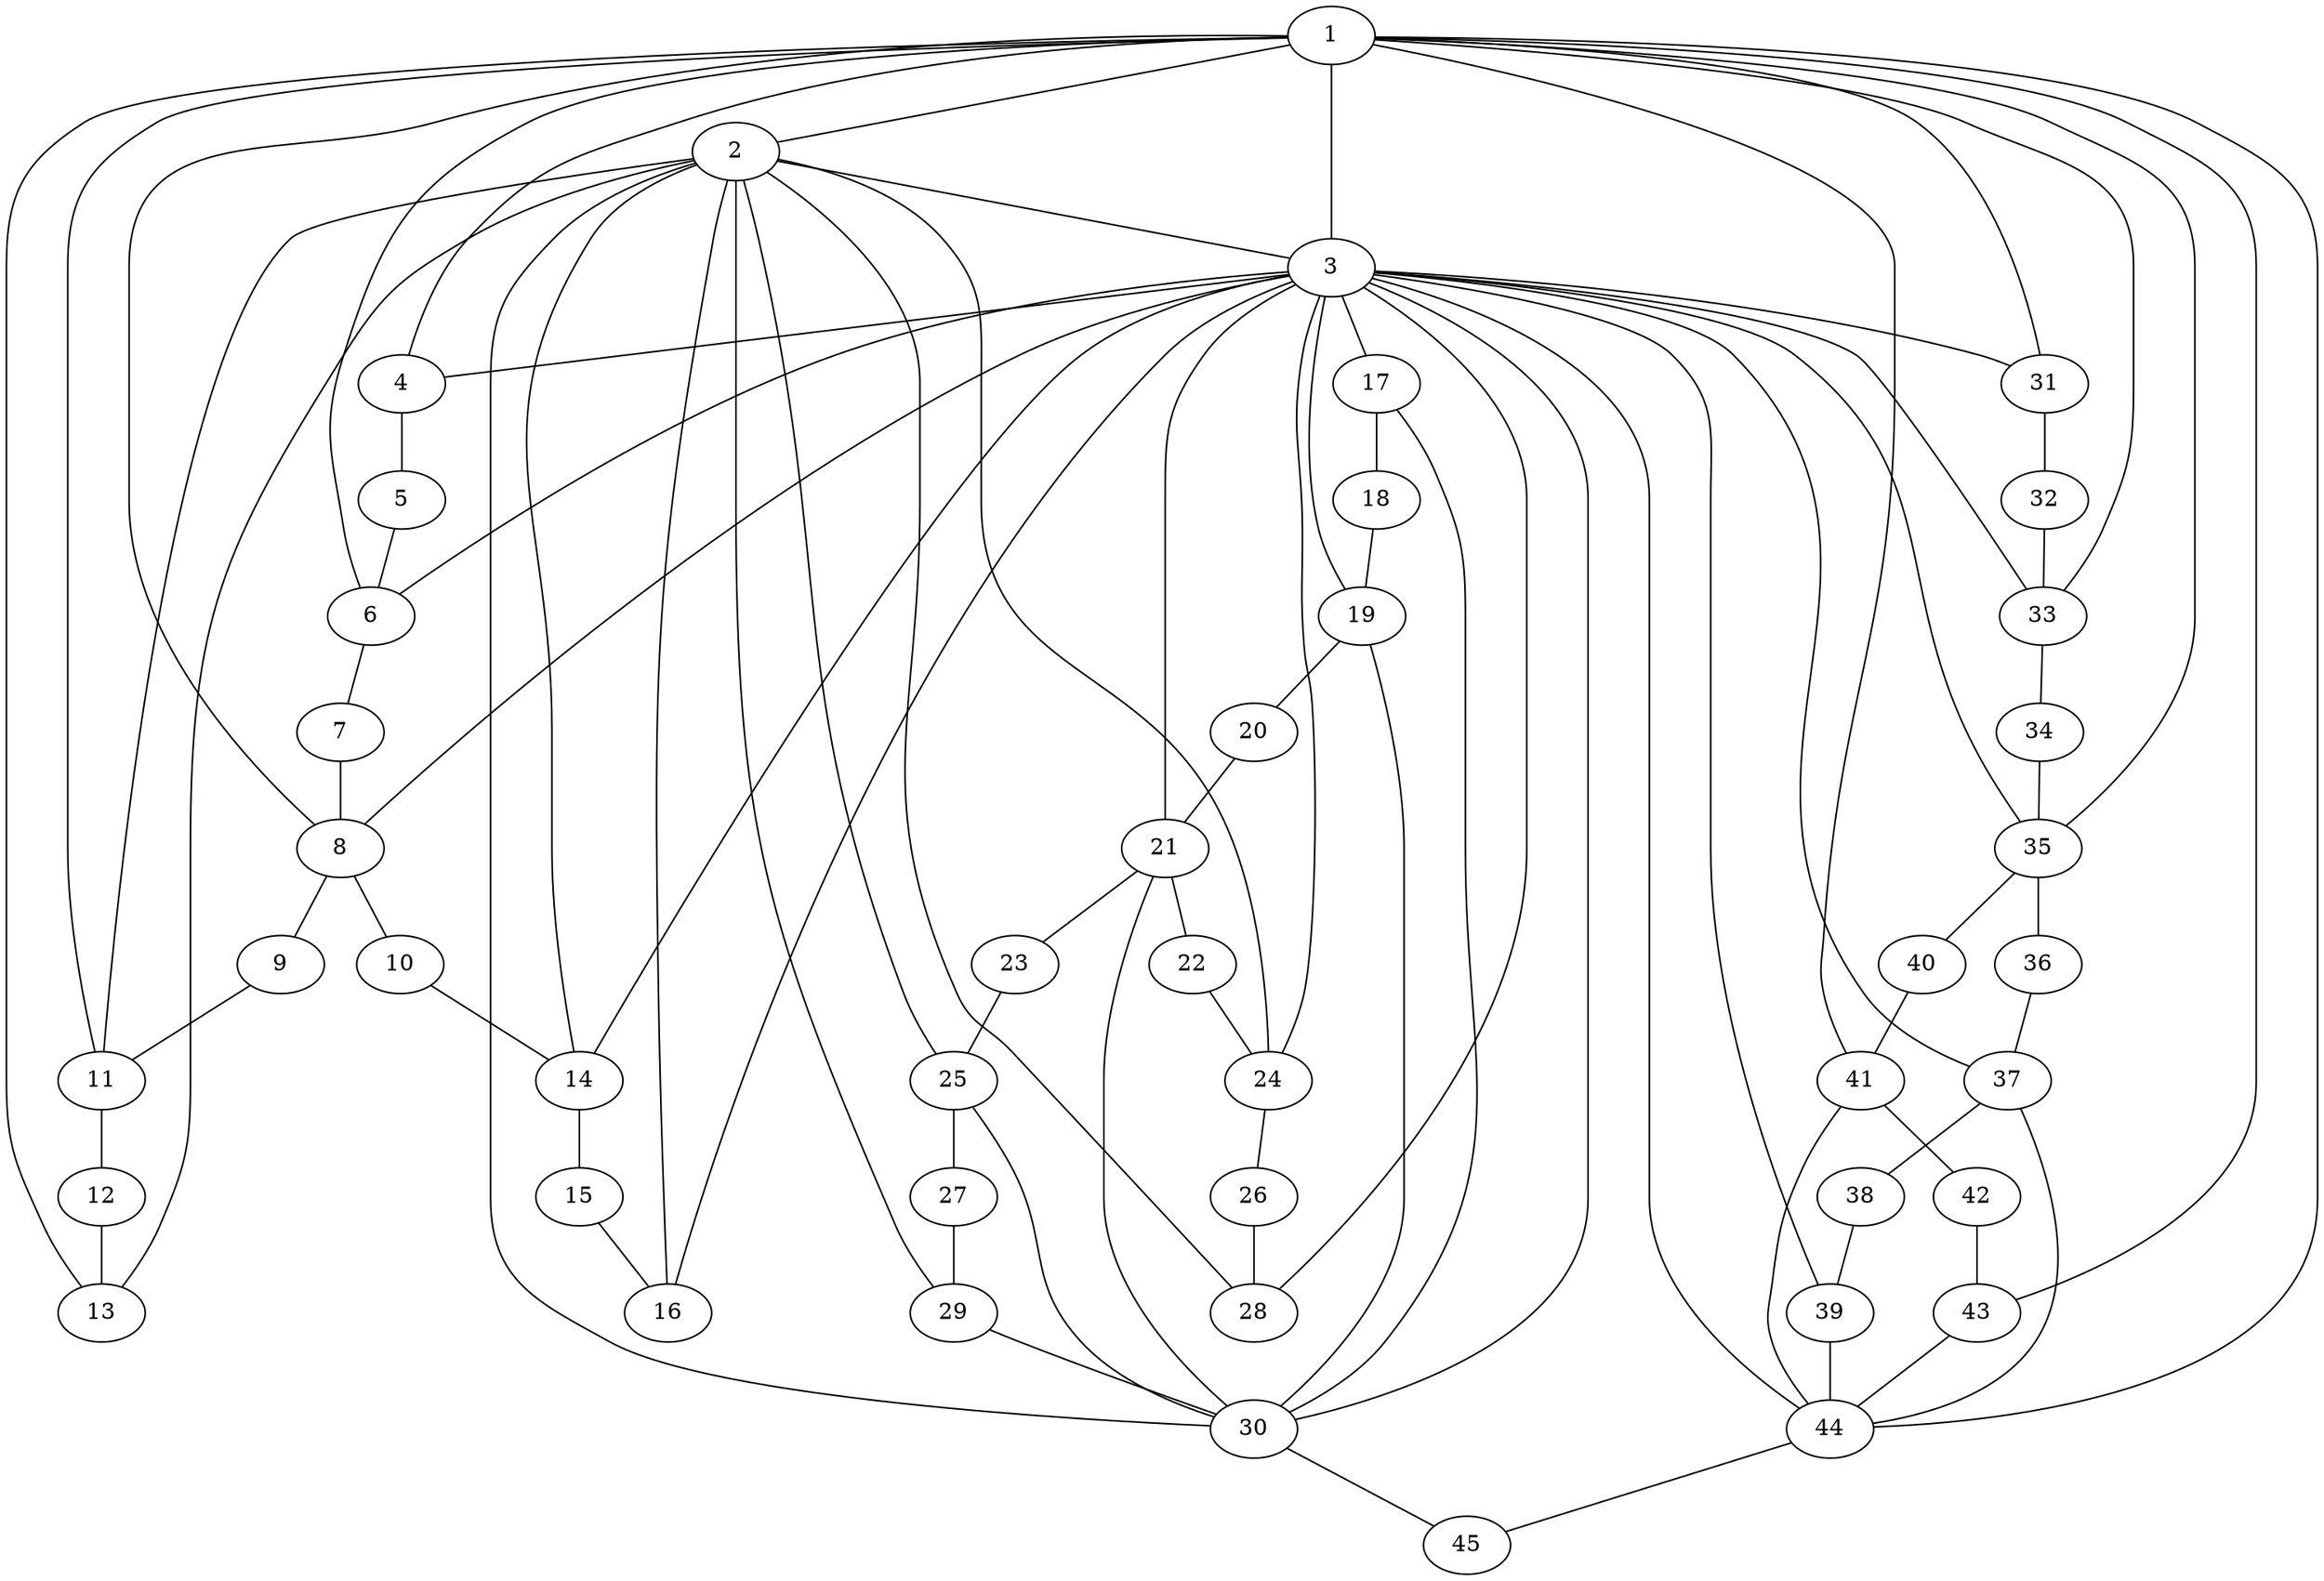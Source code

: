 graph {
  1 -- 2;
  1 -- 3;
  1 -- 4;
  1 -- 6;
  1 -- 8;
  1 -- 11;
  1 -- 13;
  2 -- 13;
  2 -- 11;
  2 -- 14;
  2 -- 16;
  2 -- 3;
  3 -- 4;
  3 -- 6;
  3 -- 8;
  3 -- 14;
  3 -- 16;
  4 -- 5;
  5 -- 6;
  6 -- 7;
  7 -- 8;
  8 -- 9;
  8 -- 10;
  9 -- 11;
  10 -- 14;
  11 -- 12;
  12 -- 13;
  14 -- 15;
  15 -- 16;
  3 -- 30;
  3 -- 17;
  3 -- 19;
  3 -- 21;
  3 -- 24;
  3 -- 28;
  17 -- 18;
  17 -- 30;
  18 -- 19;
  19 -- 20;
  19 -- 30;
  20 -- 21;
  21 -- 22;
  21 -- 23;
  21 -- 30;
  22 -- 24;
  23 -- 25;
  24 -- 26;
  24 -- 2;
  25 -- 2;
  25 -- 27;
  25 -- 30;
  26 -- 28;
  27 -- 29;
  28 -- 2;
  29 -- 2;
  29 -- 30;
  30 -- 2;
  1 -- 31;
  1 -- 33;
  1 -- 35;
  1 -- 41;
  1 -- 43;
  1 -- 44;
  3 -- 31;
  3 -- 33;
  3 -- 35;
  3 -- 37;
  3 -- 39;
  3 -- 44;
  31 -- 32;
  32 -- 33;
  33 -- 34;
  34 -- 35;
  35 -- 36;
  35 -- 40;
  36 -- 37;
  37 -- 38;
  37 -- 44;
  38 -- 39;
  39 -- 44;
  40 -- 41;
  41 -- 44;
  41 -- 42;
  42 -- 43;
  43 -- 44;
  44 -- 45;
  30 -- 45;
}

